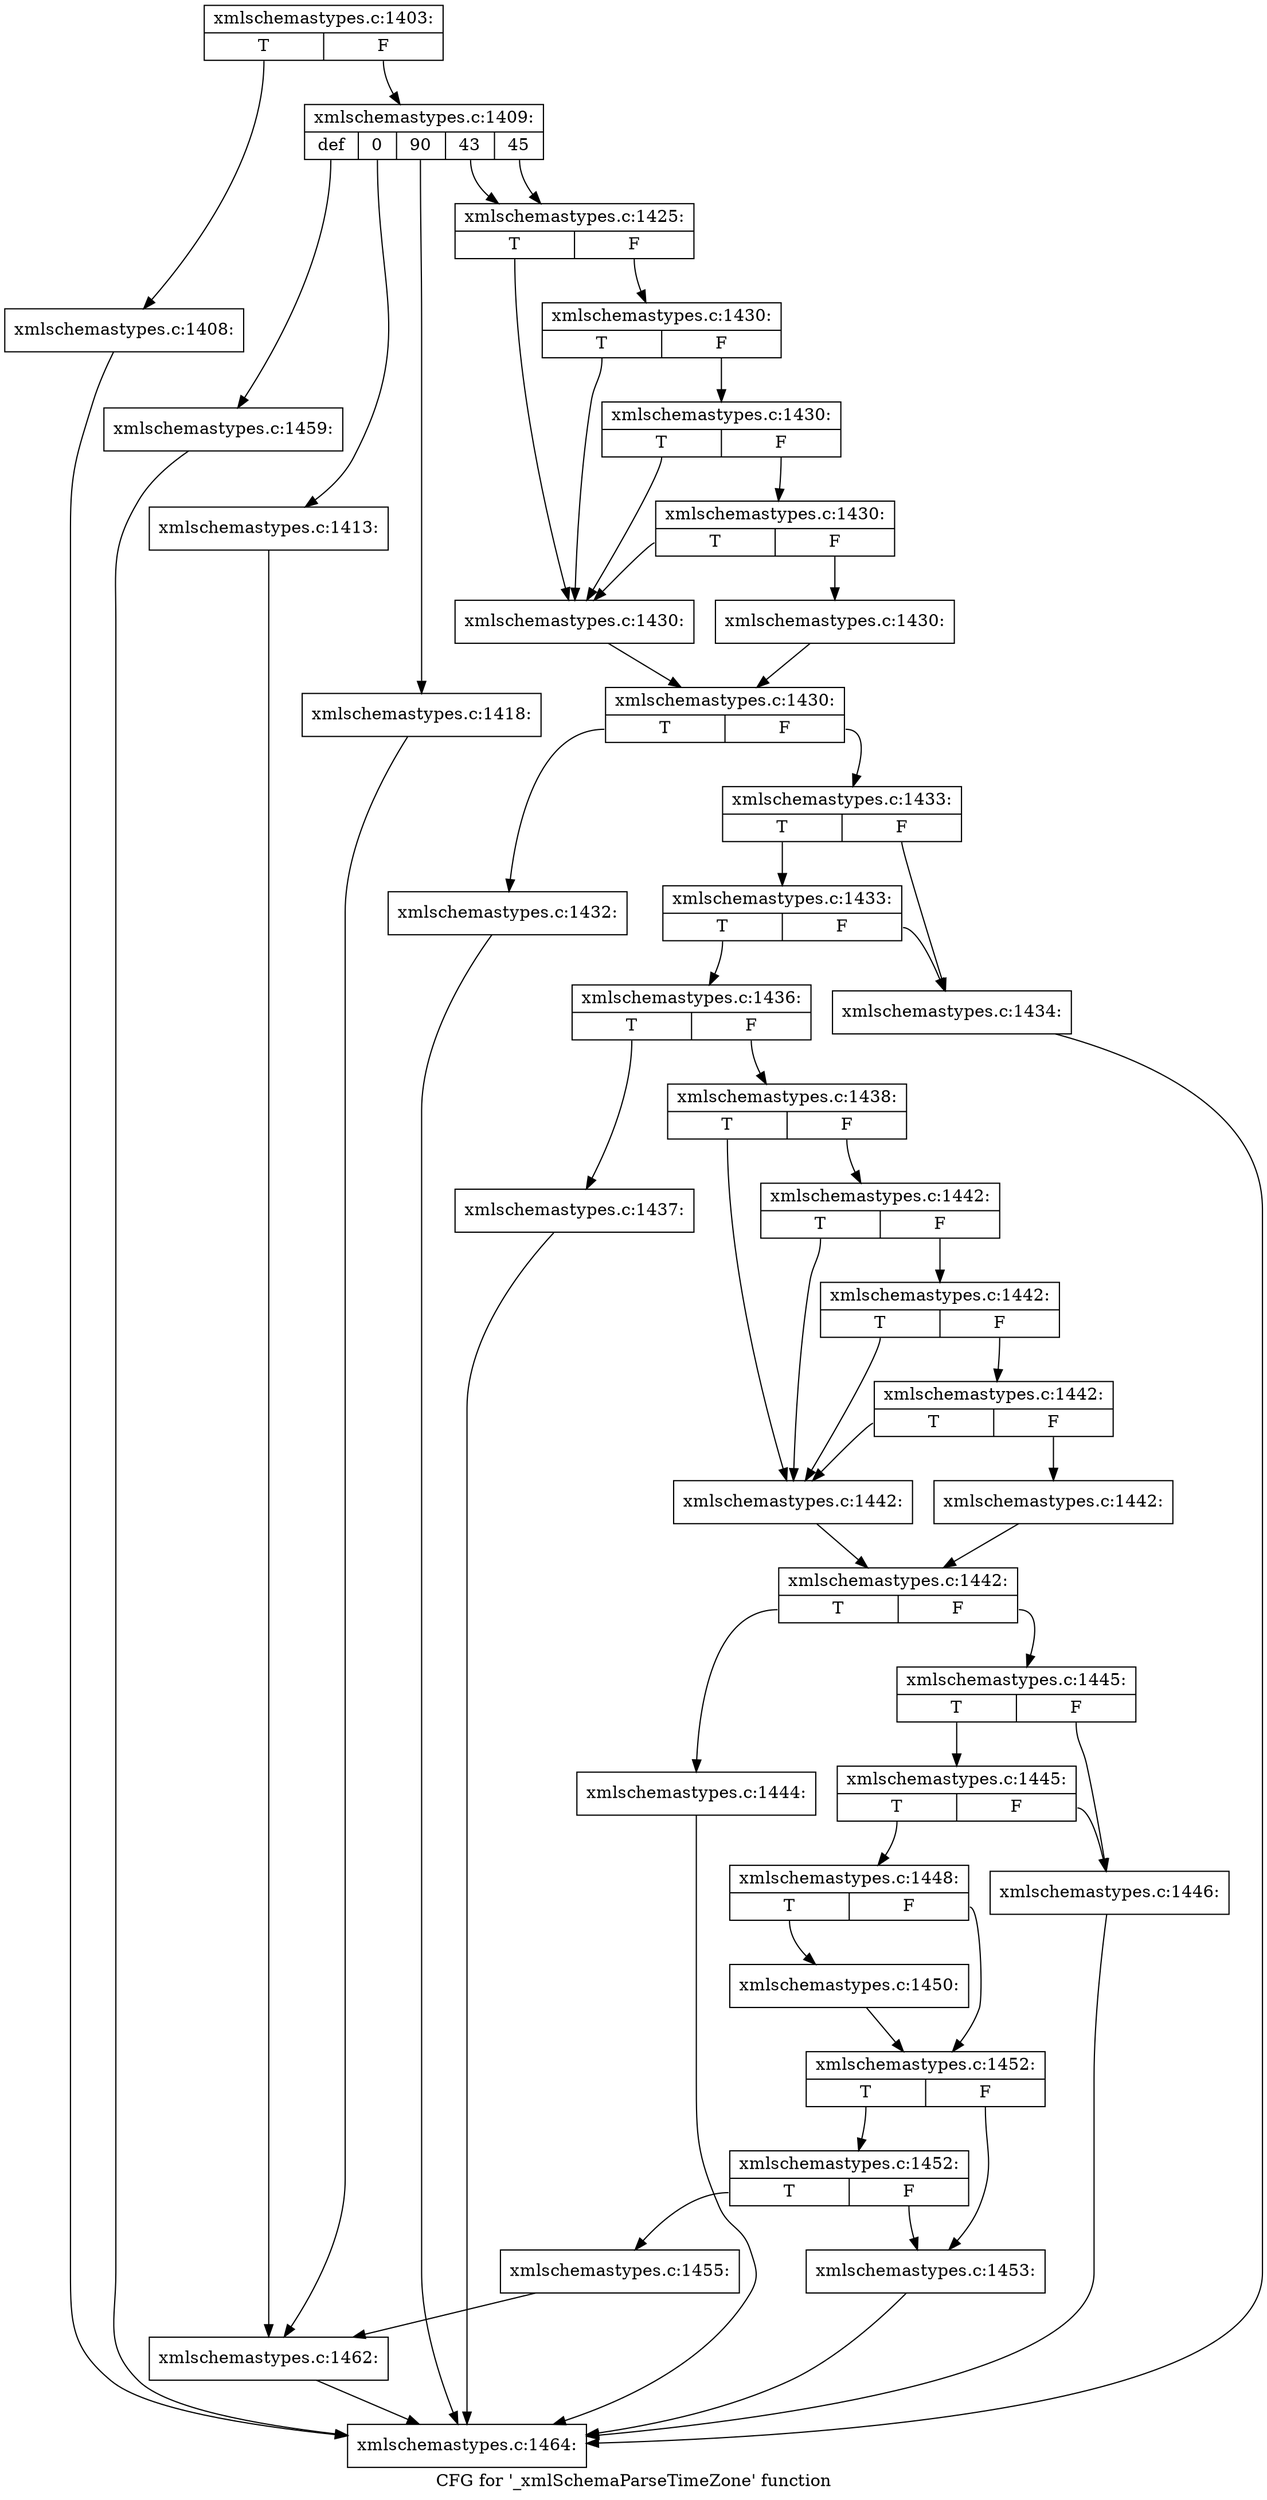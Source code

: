digraph "CFG for '_xmlSchemaParseTimeZone' function" {
	label="CFG for '_xmlSchemaParseTimeZone' function";

	Node0x58def00 [shape=record,label="{xmlschemastypes.c:1403:|{<s0>T|<s1>F}}"];
	Node0x58def00:s0 -> Node0x58dfef0;
	Node0x58def00:s1 -> Node0x58dff40;
	Node0x58dfef0 [shape=record,label="{xmlschemastypes.c:1408:}"];
	Node0x58dfef0 -> Node0x58db850;
	Node0x58dff40 [shape=record,label="{xmlschemastypes.c:1409:|{<s0>def|<s1>0|<s2>90|<s3>43|<s4>45}}"];
	Node0x58dff40:s0 -> Node0x58e0770;
	Node0x58dff40:s1 -> Node0x58e0a70;
	Node0x58dff40:s2 -> Node0x58e1210;
	Node0x58dff40:s3 -> Node0x58e1b80;
	Node0x58dff40:s4 -> Node0x58e1b80;
	Node0x58e0a70 [shape=record,label="{xmlschemastypes.c:1413:}"];
	Node0x58e0a70 -> Node0x58e05a0;
	Node0x58e1210 [shape=record,label="{xmlschemastypes.c:1418:}"];
	Node0x58e1210 -> Node0x58e05a0;
	Node0x58e1b80 [shape=record,label="{xmlschemastypes.c:1425:|{<s0>T|<s1>F}}"];
	Node0x58e1b80:s0 -> Node0x58e2920;
	Node0x58e1b80:s1 -> Node0x58e2ae0;
	Node0x58e2ae0 [shape=record,label="{xmlschemastypes.c:1430:|{<s0>T|<s1>F}}"];
	Node0x58e2ae0:s0 -> Node0x58e2920;
	Node0x58e2ae0:s1 -> Node0x58e2a90;
	Node0x58e2a90 [shape=record,label="{xmlschemastypes.c:1430:|{<s0>T|<s1>F}}"];
	Node0x58e2a90:s0 -> Node0x58e2920;
	Node0x58e2a90:s1 -> Node0x58e2a10;
	Node0x58e2a10 [shape=record,label="{xmlschemastypes.c:1430:|{<s0>T|<s1>F}}"];
	Node0x58e2a10:s0 -> Node0x58e2920;
	Node0x58e2a10:s1 -> Node0x58e29c0;
	Node0x58e2920 [shape=record,label="{xmlschemastypes.c:1430:}"];
	Node0x58e2920 -> Node0x58e2970;
	Node0x58e29c0 [shape=record,label="{xmlschemastypes.c:1430:}"];
	Node0x58e29c0 -> Node0x58e2970;
	Node0x58e2970 [shape=record,label="{xmlschemastypes.c:1430:|{<s0>T|<s1>F}}"];
	Node0x58e2970:s0 -> Node0x58e3f60;
	Node0x58e2970:s1 -> Node0x58e3fb0;
	Node0x58e3f60 [shape=record,label="{xmlschemastypes.c:1432:}"];
	Node0x58e3f60 -> Node0x58db850;
	Node0x58e3fb0 [shape=record,label="{xmlschemastypes.c:1433:|{<s0>T|<s1>F}}"];
	Node0x58e3fb0:s0 -> Node0x58e4510;
	Node0x58e3fb0:s1 -> Node0x58e4470;
	Node0x58e4510 [shape=record,label="{xmlschemastypes.c:1433:|{<s0>T|<s1>F}}"];
	Node0x58e4510:s0 -> Node0x58e44c0;
	Node0x58e4510:s1 -> Node0x58e4470;
	Node0x58e4470 [shape=record,label="{xmlschemastypes.c:1434:}"];
	Node0x58e4470 -> Node0x58db850;
	Node0x58e44c0 [shape=record,label="{xmlschemastypes.c:1436:|{<s0>T|<s1>F}}"];
	Node0x58e44c0:s0 -> Node0x58e4a80;
	Node0x58e44c0:s1 -> Node0x58e4ad0;
	Node0x58e4a80 [shape=record,label="{xmlschemastypes.c:1437:}"];
	Node0x58e4a80 -> Node0x58db850;
	Node0x58e4ad0 [shape=record,label="{xmlschemastypes.c:1438:|{<s0>T|<s1>F}}"];
	Node0x58e4ad0:s0 -> Node0x58e5960;
	Node0x58e4ad0:s1 -> Node0x58e5b20;
	Node0x58e5b20 [shape=record,label="{xmlschemastypes.c:1442:|{<s0>T|<s1>F}}"];
	Node0x58e5b20:s0 -> Node0x58e5960;
	Node0x58e5b20:s1 -> Node0x58e5ad0;
	Node0x58e5ad0 [shape=record,label="{xmlschemastypes.c:1442:|{<s0>T|<s1>F}}"];
	Node0x58e5ad0:s0 -> Node0x58e5960;
	Node0x58e5ad0:s1 -> Node0x58e5a50;
	Node0x58e5a50 [shape=record,label="{xmlschemastypes.c:1442:|{<s0>T|<s1>F}}"];
	Node0x58e5a50:s0 -> Node0x58e5960;
	Node0x58e5a50:s1 -> Node0x58e5a00;
	Node0x58e5960 [shape=record,label="{xmlschemastypes.c:1442:}"];
	Node0x58e5960 -> Node0x58e59b0;
	Node0x58e5a00 [shape=record,label="{xmlschemastypes.c:1442:}"];
	Node0x58e5a00 -> Node0x58e59b0;
	Node0x58e59b0 [shape=record,label="{xmlschemastypes.c:1442:|{<s0>T|<s1>F}}"];
	Node0x58e59b0:s0 -> Node0x58e6fa0;
	Node0x58e59b0:s1 -> Node0x58e6ff0;
	Node0x58e6fa0 [shape=record,label="{xmlschemastypes.c:1444:}"];
	Node0x58e6fa0 -> Node0x58db850;
	Node0x58e6ff0 [shape=record,label="{xmlschemastypes.c:1445:|{<s0>T|<s1>F}}"];
	Node0x58e6ff0:s0 -> Node0x58e7550;
	Node0x58e6ff0:s1 -> Node0x58e74b0;
	Node0x58e7550 [shape=record,label="{xmlschemastypes.c:1445:|{<s0>T|<s1>F}}"];
	Node0x58e7550:s0 -> Node0x58e7500;
	Node0x58e7550:s1 -> Node0x58e74b0;
	Node0x58e74b0 [shape=record,label="{xmlschemastypes.c:1446:}"];
	Node0x58e74b0 -> Node0x58db850;
	Node0x58e7500 [shape=record,label="{xmlschemastypes.c:1448:|{<s0>T|<s1>F}}"];
	Node0x58e7500:s0 -> Node0x58e83c0;
	Node0x58e7500:s1 -> Node0x58e8410;
	Node0x58e83c0 [shape=record,label="{xmlschemastypes.c:1450:}"];
	Node0x58e83c0 -> Node0x58e8410;
	Node0x58e8410 [shape=record,label="{xmlschemastypes.c:1452:|{<s0>T|<s1>F}}"];
	Node0x58e8410:s0 -> Node0x58e91a0;
	Node0x58e8410:s1 -> Node0x58e9100;
	Node0x58e91a0 [shape=record,label="{xmlschemastypes.c:1452:|{<s0>T|<s1>F}}"];
	Node0x58e91a0:s0 -> Node0x58e9150;
	Node0x58e91a0:s1 -> Node0x58e9100;
	Node0x58e9100 [shape=record,label="{xmlschemastypes.c:1453:}"];
	Node0x58e9100 -> Node0x58db850;
	Node0x58e9150 [shape=record,label="{xmlschemastypes.c:1455:}"];
	Node0x58e9150 -> Node0x58e05a0;
	Node0x58e0770 [shape=record,label="{xmlschemastypes.c:1459:}"];
	Node0x58e0770 -> Node0x58db850;
	Node0x58e05a0 [shape=record,label="{xmlschemastypes.c:1462:}"];
	Node0x58e05a0 -> Node0x58db850;
	Node0x58db850 [shape=record,label="{xmlschemastypes.c:1464:}"];
}
